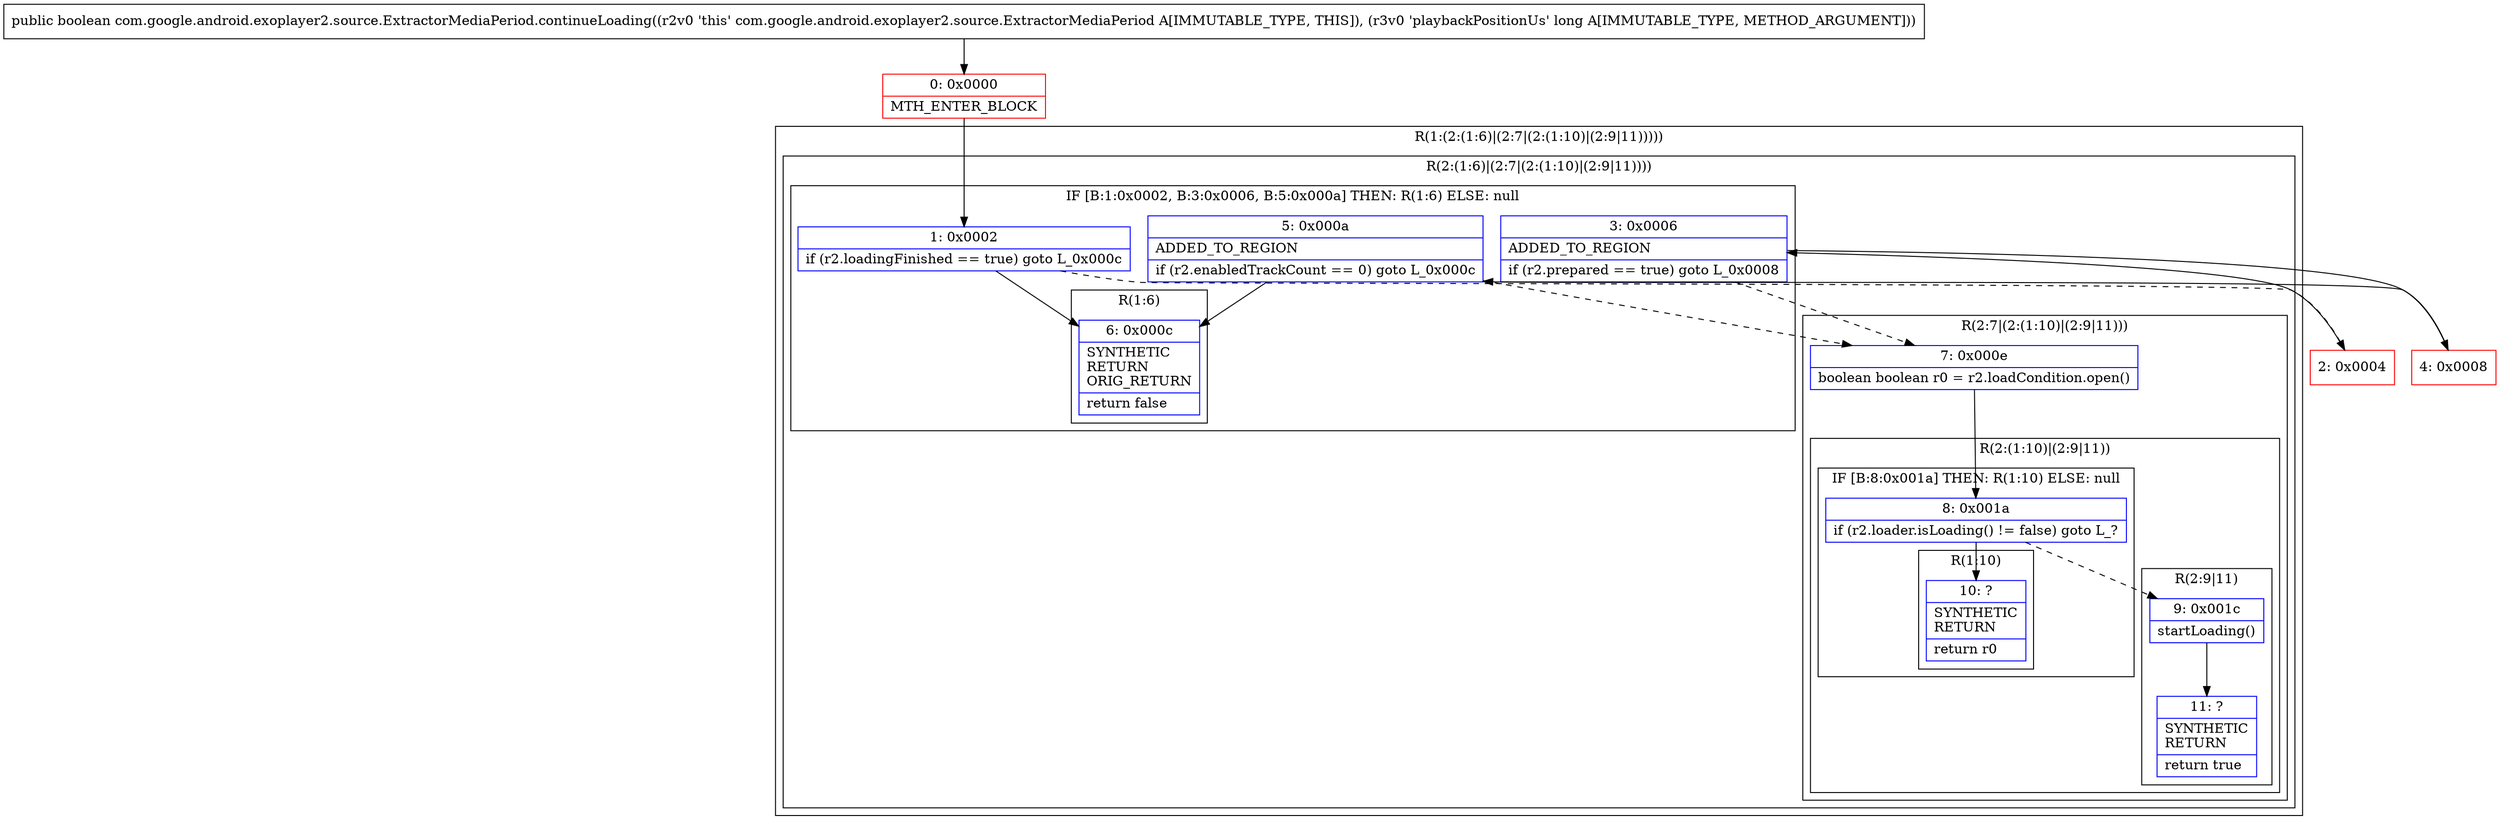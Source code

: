 digraph "CFG forcom.google.android.exoplayer2.source.ExtractorMediaPeriod.continueLoading(J)Z" {
subgraph cluster_Region_65190766 {
label = "R(1:(2:(1:6)|(2:7|(2:(1:10)|(2:9|11)))))";
node [shape=record,color=blue];
subgraph cluster_Region_310519842 {
label = "R(2:(1:6)|(2:7|(2:(1:10)|(2:9|11))))";
node [shape=record,color=blue];
subgraph cluster_IfRegion_1541504208 {
label = "IF [B:1:0x0002, B:3:0x0006, B:5:0x000a] THEN: R(1:6) ELSE: null";
node [shape=record,color=blue];
Node_1 [shape=record,label="{1\:\ 0x0002|if (r2.loadingFinished == true) goto L_0x000c\l}"];
Node_3 [shape=record,label="{3\:\ 0x0006|ADDED_TO_REGION\l|if (r2.prepared == true) goto L_0x0008\l}"];
Node_5 [shape=record,label="{5\:\ 0x000a|ADDED_TO_REGION\l|if (r2.enabledTrackCount == 0) goto L_0x000c\l}"];
subgraph cluster_Region_1342121942 {
label = "R(1:6)";
node [shape=record,color=blue];
Node_6 [shape=record,label="{6\:\ 0x000c|SYNTHETIC\lRETURN\lORIG_RETURN\l|return false\l}"];
}
}
subgraph cluster_Region_464551559 {
label = "R(2:7|(2:(1:10)|(2:9|11)))";
node [shape=record,color=blue];
Node_7 [shape=record,label="{7\:\ 0x000e|boolean boolean r0 = r2.loadCondition.open()\l}"];
subgraph cluster_Region_1498471564 {
label = "R(2:(1:10)|(2:9|11))";
node [shape=record,color=blue];
subgraph cluster_IfRegion_1519402172 {
label = "IF [B:8:0x001a] THEN: R(1:10) ELSE: null";
node [shape=record,color=blue];
Node_8 [shape=record,label="{8\:\ 0x001a|if (r2.loader.isLoading() != false) goto L_?\l}"];
subgraph cluster_Region_1030154801 {
label = "R(1:10)";
node [shape=record,color=blue];
Node_10 [shape=record,label="{10\:\ ?|SYNTHETIC\lRETURN\l|return r0\l}"];
}
}
subgraph cluster_Region_172481730 {
label = "R(2:9|11)";
node [shape=record,color=blue];
Node_9 [shape=record,label="{9\:\ 0x001c|startLoading()\l}"];
Node_11 [shape=record,label="{11\:\ ?|SYNTHETIC\lRETURN\l|return true\l}"];
}
}
}
}
}
Node_0 [shape=record,color=red,label="{0\:\ 0x0000|MTH_ENTER_BLOCK\l}"];
Node_2 [shape=record,color=red,label="{2\:\ 0x0004}"];
Node_4 [shape=record,color=red,label="{4\:\ 0x0008}"];
MethodNode[shape=record,label="{public boolean com.google.android.exoplayer2.source.ExtractorMediaPeriod.continueLoading((r2v0 'this' com.google.android.exoplayer2.source.ExtractorMediaPeriod A[IMMUTABLE_TYPE, THIS]), (r3v0 'playbackPositionUs' long A[IMMUTABLE_TYPE, METHOD_ARGUMENT])) }"];
MethodNode -> Node_0;
Node_1 -> Node_2[style=dashed];
Node_1 -> Node_6;
Node_3 -> Node_4;
Node_3 -> Node_7[style=dashed];
Node_5 -> Node_6;
Node_5 -> Node_7[style=dashed];
Node_7 -> Node_8;
Node_8 -> Node_9[style=dashed];
Node_8 -> Node_10;
Node_9 -> Node_11;
Node_0 -> Node_1;
Node_2 -> Node_3;
Node_4 -> Node_5;
}


